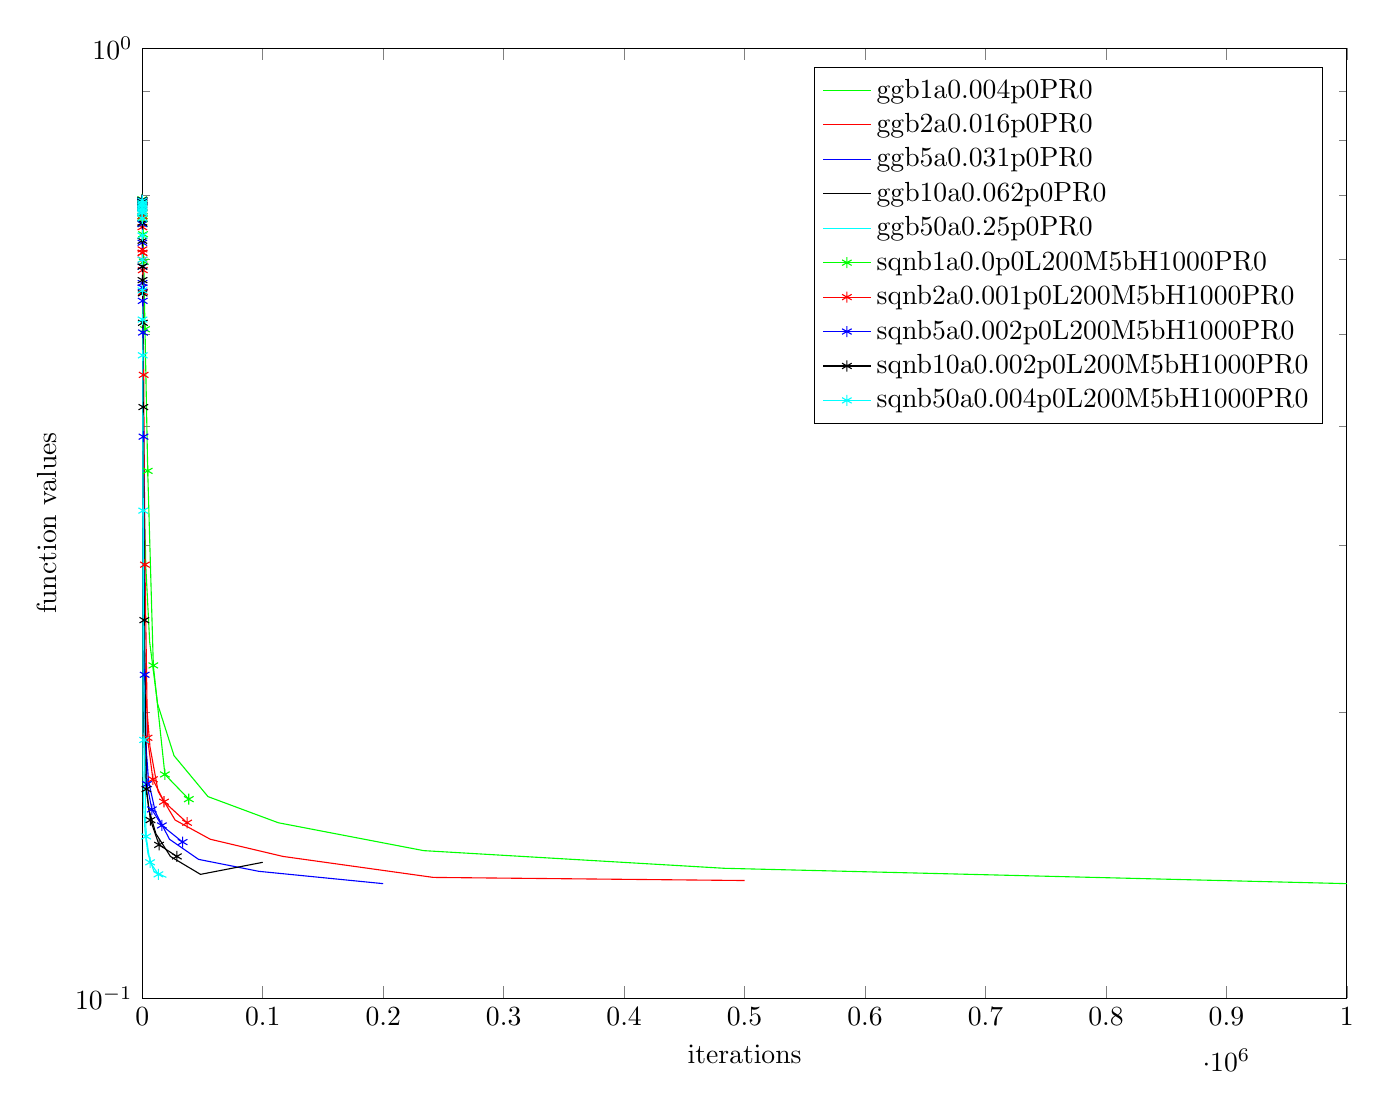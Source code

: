 % This file was created by matlab2tikz v0.4.6 running on MATLAB 8.2.
% Copyright (c) 2008--2014, Nico Schlömer <nico.schloemer@gmail.com>
% All rights reserved.
% Minimal pgfplots version: 1.3
% 
% The latest updates can be retrieved from
%   http://www.mathworks.com/matlabcentral/fileexchange/22022-matlab2tikz
% where you can also make suggestions and rate matlab2tikz.
% 
%
% defining custom colors
\definecolor{mycolor1}{rgb}{0.0,1.0,1.0}%
%
\begin{tikzpicture}

\begin{axis}[%
width=6.023in,
height=4.75in,
scale only axis,
xmin=0,
xmax=1000000,
xlabel={iterations},
ymode=log,
ymin=0.1,
ymax=1,
yminorticks=true,
ylabel={function values},
legend style={draw=black,fill=white,legend cell align=left}
]
\addplot [color=green,solid]
  table[row sep=crcr]{
1	0.691	\\
2	0.688	\\
4	0.679	\\
9	0.665	\\
18	0.66	\\
38	0.634	\\
78	0.576	\\
162	0.536	\\
336	0.478	\\
695	0.416	\\
1438	0.343	\\
2976	0.284	\\
6158	0.237	\\
12743	0.204	\\
26367	0.18	\\
54556	0.163	\\
112884	0.153	\\
233572	0.143	\\
483293	0.137	\\
1000000	0.132	\\
};
\addlegendentry{ggb1a0.004p0PR0};

\addplot [color=red,solid]
  table[row sep=crcr]{
1	0.682	\\
2	0.666	\\
3	0.649	\\
5	0.655	\\
9	0.635	\\
19	0.582	\\
39	0.541	\\
81	0.482	\\
168	0.428	\\
348	0.347	\\
719	0.286	\\
1488	0.242	\\
3079	0.207	\\
6372	0.184	\\
13184	0.165	\\
27278	0.154	\\
56442	0.147	\\
116786	0.141	\\
241647	0.134	\\
500000	0.133	\\
};
\addlegendentry{ggb2a0.016p0PR0};

\addplot [color=blue,solid]
  table[row sep=crcr]{
1	0.677	\\
2	0.669	\\
3	0.655	\\
4	0.664	\\
5	0.644	\\
8	0.594	\\
16	0.546	\\
33	0.503	\\
68	0.439	\\
139	0.369	\\
288	0.304	\\
596	0.255	\\
1232	0.215	\\
2549	0.188	\\
5274	0.169	\\
10912	0.157	\\
22577	0.147	\\
46715	0.14	\\
96659	0.136	\\
200000	0.132	\\
};
\addlegendentry{ggb5a0.031p0PR0};

\addplot [color=black,solid]
  table[row sep=crcr]{
1	0.648	\\
2	0.62	\\
3	0.594	\\
4	0.578	\\
5	0.57	\\
6	0.559	\\
8	0.548	\\
17	0.498	\\
34	0.446	\\
70	0.375	\\
144	0.307	\\
298	0.255	\\
616	0.216	\\
1275	0.19	\\
2637	0.169	\\
5456	0.158	\\
11289	0.149	\\
23358	0.141	\\
48330	0.135	\\
100000	0.139	\\
};
\addlegendentry{ggb10a0.062p0PR0};

\addplot [color=mycolor1,solid]
  table[row sep=crcr]{
1	0.583	\\
2	0.547	\\
3	0.521	\\
4	0.501	\\
5	0.49	\\
6	0.48	\\
7	0.461	\\
8	0.445	\\
9	0.43	\\
14	0.384	\\
29	0.32	\\
60	0.266	\\
124	0.227	\\
255	0.197	\\
528	0.174	\\
1092	0.16	\\
2258	0.15	\\
4672	0.142	\\
9666	0.136	\\
20000	0.134	\\
};
\addlegendentry{ggb50a0.25p0PR0};

\addplot [color=green,solid,mark=asterisk,mark options={solid}]
  table[row sep=crcr]{
1	0.693	\\
2	0.693	\\
4	0.692	\\
9	0.691	\\
18	0.691	\\
38	0.688	\\
78	0.68	\\
162	0.67	\\
200	0.666	\\
201	0.666	\\
211	0.665	\\
284	0.661	\\
400	0.653	\\
654	0.637	\\
1200	0.596	\\
2264	0.506	\\
4518	0.359	\\
9170	0.224	\\
18775	0.172	\\
38619	0.162	\\
};
\addlegendentry{sqnb1a0.0p0L200M5bH1000PR0};

\addplot [color=red,solid,mark=asterisk,mark options={solid}]
  table[row sep=crcr]{
1	0.692	\\
2	0.691	\\
3	0.69	\\
5	0.69	\\
9	0.688	\\
19	0.681	\\
39	0.666	\\
81	0.648	\\
168	0.614	\\
200	0.609	\\
201	0.609	\\
271	0.599	\\
400	0.584	\\
624	0.554	\\
1153	0.453	\\
2200	0.286	\\
4358	0.188	\\
8800	0.17	\\
18058	0.161	\\
37200	0.153	\\
};
\addlegendentry{sqnb2a0.001p0L200M5bH1000PR0};

\addplot [color=blue,solid,mark=asterisk,mark options={solid}]
  table[row sep=crcr]{
1	0.692	\\
2	0.691	\\
3	0.69	\\
4	0.691	\\
5	0.689	\\
8	0.684	\\
16	0.671	\\
33	0.653	\\
68	0.624	\\
139	0.589	\\
200	0.566	\\
239	0.56	\\
366	0.542	\\
589	0.502	\\
1014	0.39	\\
1982	0.219	\\
3915	0.168	\\
7943	0.158	\\
16251	0.152	\\
33480	0.146	\\
};
\addlegendentry{sqnb5a0.002p0L200M5bH1000PR0};

\addplot [color=black,solid,mark=asterisk,mark options={solid}]
  table[row sep=crcr]{
1	0.692	\\
2	0.69	\\
3	0.688	\\
4	0.687	\\
5	0.686	\\
6	0.683	\\
8	0.681	\\
17	0.671	\\
34	0.655	\\
70	0.627	\\
144	0.589	\\
200	0.57	\\
305	0.552	\\
491	0.514	\\
879	0.419	\\
1685	0.25	\\
3363	0.166	\\
6800	0.154	\\
13943	0.145	\\
28700	0.141	\\
};
\addlegendentry{sqnb10a0.002p0L200M5bH1000PR0};

\addplot [color=mycolor1,solid,mark=asterisk,mark options={solid}]
  table[row sep=crcr]{
1	0.691	\\
2	0.687	\\
3	0.685	\\
4	0.683	\\
5	0.68	\\
6	0.677	\\
7	0.674	\\
8	0.672	\\
9	0.671	\\
14	0.662	\\
29	0.635	\\
60	0.599	\\
124	0.556	\\
225	0.518	\\
405	0.475	\\
794	0.326	\\
1570	0.187	\\
3180	0.148	\\
6504	0.139	\\
13400	0.135	\\
};
\addlegendentry{sqnb50a0.004p0L200M5bH1000PR0};

\end{axis}
\end{tikzpicture}%